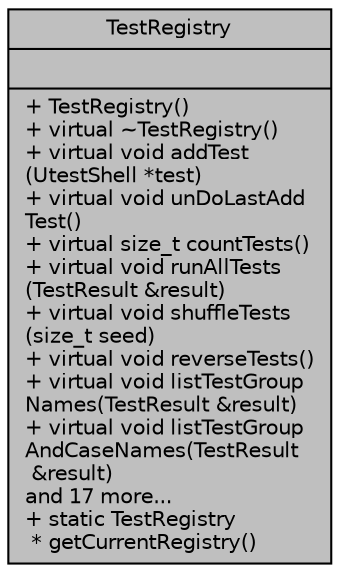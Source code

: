 digraph "TestRegistry"
{
 // LATEX_PDF_SIZE
  edge [fontname="Helvetica",fontsize="10",labelfontname="Helvetica",labelfontsize="10"];
  node [fontname="Helvetica",fontsize="10",shape=record];
  Node1 [label="{TestRegistry\n||+  TestRegistry()\l+ virtual ~TestRegistry()\l+ virtual void addTest\l(UtestShell *test)\l+ virtual void unDoLastAdd\lTest()\l+ virtual size_t countTests()\l+ virtual void runAllTests\l(TestResult &result)\l+ virtual void shuffleTests\l(size_t seed)\l+ virtual void reverseTests()\l+ virtual void listTestGroup\lNames(TestResult &result)\l+ virtual void listTestGroup\lAndCaseNames(TestResult\l &result)\land 17 more...\l+ static TestRegistry\l * getCurrentRegistry()\l}",height=0.2,width=0.4,color="black", fillcolor="grey75", style="filled", fontcolor="black",tooltip=" "];
}
